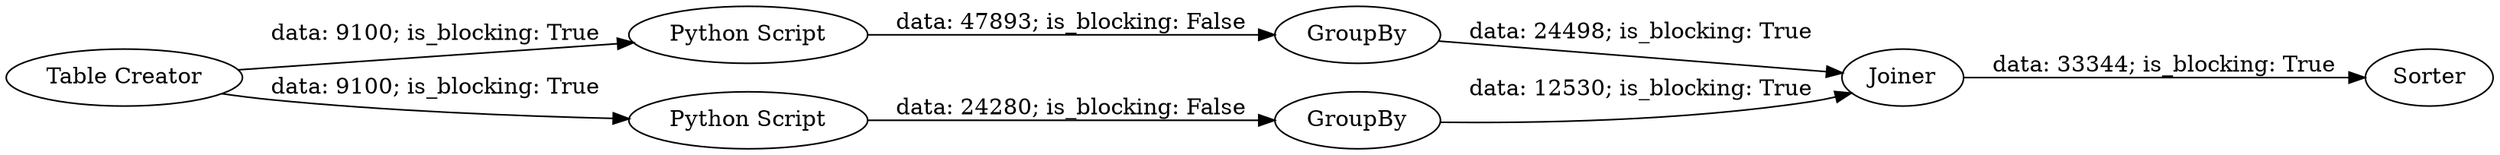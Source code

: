 digraph {
	"8520452240694859530_1" [label="Table Creator"]
	"8520452240694859530_19" [label="Python Script"]
	"8520452240694859530_20" [label=GroupBy]
	"8520452240694859530_16" [label=GroupBy]
	"8520452240694859530_22" [label=Sorter]
	"8520452240694859530_11" [label=Joiner]
	"8520452240694859530_17" [label="Python Script"]
	"8520452240694859530_20" -> "8520452240694859530_11" [label="data: 24498; is_blocking: True"]
	"8520452240694859530_11" -> "8520452240694859530_22" [label="data: 33344; is_blocking: True"]
	"8520452240694859530_16" -> "8520452240694859530_11" [label="data: 12530; is_blocking: True"]
	"8520452240694859530_17" -> "8520452240694859530_16" [label="data: 24280; is_blocking: False"]
	"8520452240694859530_1" -> "8520452240694859530_17" [label="data: 9100; is_blocking: True"]
	"8520452240694859530_1" -> "8520452240694859530_19" [label="data: 9100; is_blocking: True"]
	"8520452240694859530_19" -> "8520452240694859530_20" [label="data: 47893; is_blocking: False"]
	rankdir=LR
}
